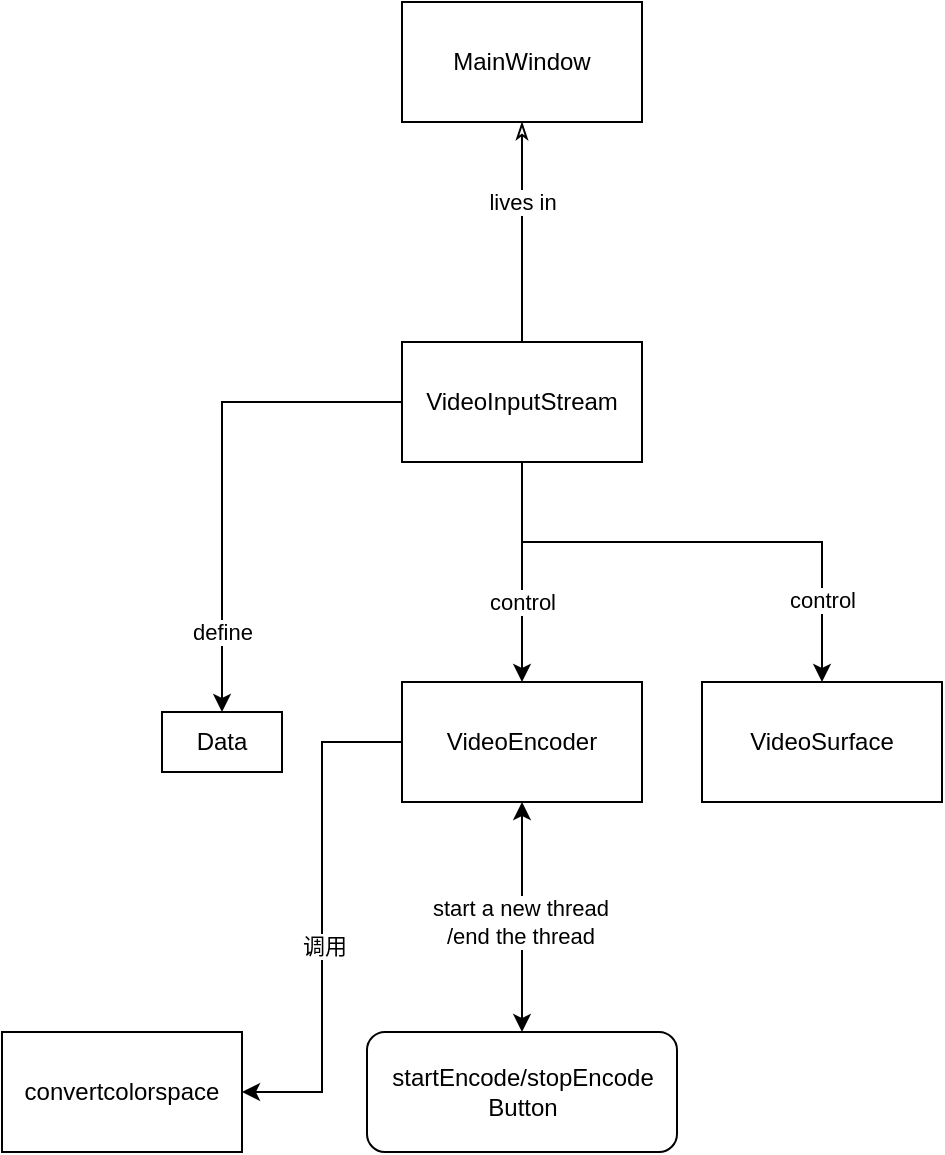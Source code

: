 <mxfile version="13.9.9" type="device"><diagram id="C5RBs43oDa-KdzZeNtuy" name="Page-1"><mxGraphModel dx="1344" dy="303" grid="1" gridSize="10" guides="1" tooltips="1" connect="1" arrows="1" fold="1" page="1" pageScale="1" pageWidth="827" pageHeight="1169" math="0" shadow="0"><root><mxCell id="WIyWlLk6GJQsqaUBKTNV-0"/><mxCell id="WIyWlLk6GJQsqaUBKTNV-1" parent="WIyWlLk6GJQsqaUBKTNV-0"/><mxCell id="BkOIU-IkE54TLCOpJPWB-4" style="edgeStyle=orthogonalEdgeStyle;rounded=0;orthogonalLoop=1;jettySize=auto;html=1;exitX=0.5;exitY=1;exitDx=0;exitDy=0;startArrow=classicThin;startFill=0;endArrow=none;endFill=0;" parent="WIyWlLk6GJQsqaUBKTNV-1" source="BkOIU-IkE54TLCOpJPWB-0" target="BkOIU-IkE54TLCOpJPWB-5" edge="1"><mxGeometry relative="1" as="geometry"><mxPoint x="220" y="200" as="targetPoint"/></mxGeometry></mxCell><mxCell id="BkOIU-IkE54TLCOpJPWB-6" value="lives in" style="edgeLabel;html=1;align=center;verticalAlign=middle;resizable=0;points=[];" parent="BkOIU-IkE54TLCOpJPWB-4" vertex="1" connectable="0"><mxGeometry x="-0.276" relative="1" as="geometry"><mxPoint as="offset"/></mxGeometry></mxCell><mxCell id="BkOIU-IkE54TLCOpJPWB-0" value="MainWindow" style="rounded=0;whiteSpace=wrap;html=1;" parent="WIyWlLk6GJQsqaUBKTNV-1" vertex="1"><mxGeometry x="160" y="70" width="120" height="60" as="geometry"/></mxCell><mxCell id="BkOIU-IkE54TLCOpJPWB-7" style="edgeStyle=orthogonalEdgeStyle;rounded=0;orthogonalLoop=1;jettySize=auto;html=1;startArrow=none;startFill=0;endArrow=classic;endFill=1;" parent="WIyWlLk6GJQsqaUBKTNV-1" source="BkOIU-IkE54TLCOpJPWB-5" target="BkOIU-IkE54TLCOpJPWB-8" edge="1"><mxGeometry relative="1" as="geometry"><mxPoint x="400" y="270" as="targetPoint"/><Array as="points"><mxPoint x="70" y="270"/></Array></mxGeometry></mxCell><mxCell id="BkOIU-IkE54TLCOpJPWB-11" value="define" style="edgeLabel;html=1;align=center;verticalAlign=middle;resizable=0;points=[];" parent="BkOIU-IkE54TLCOpJPWB-7" vertex="1" connectable="0"><mxGeometry x="0.668" relative="1" as="geometry"><mxPoint as="offset"/></mxGeometry></mxCell><mxCell id="BkOIU-IkE54TLCOpJPWB-9" style="edgeStyle=orthogonalEdgeStyle;rounded=0;orthogonalLoop=1;jettySize=auto;html=1;exitX=0.5;exitY=1;exitDx=0;exitDy=0;startArrow=none;startFill=0;endArrow=classic;endFill=1;entryX=0.5;entryY=0;entryDx=0;entryDy=0;" parent="WIyWlLk6GJQsqaUBKTNV-1" source="BkOIU-IkE54TLCOpJPWB-5" target="BkOIU-IkE54TLCOpJPWB-10" edge="1"><mxGeometry relative="1" as="geometry"><mxPoint x="220" y="410" as="targetPoint"/><Array as="points"/></mxGeometry></mxCell><mxCell id="BkOIU-IkE54TLCOpJPWB-12" value="control" style="edgeLabel;html=1;align=center;verticalAlign=middle;resizable=0;points=[];" parent="BkOIU-IkE54TLCOpJPWB-9" vertex="1" connectable="0"><mxGeometry x="0.537" y="-1" relative="1" as="geometry"><mxPoint x="1" y="-14.4" as="offset"/></mxGeometry></mxCell><mxCell id="BkOIU-IkE54TLCOpJPWB-13" style="edgeStyle=orthogonalEdgeStyle;rounded=0;orthogonalLoop=1;jettySize=auto;html=1;startArrow=none;startFill=0;endArrow=classic;endFill=1;entryX=0.5;entryY=0;entryDx=0;entryDy=0;" parent="WIyWlLk6GJQsqaUBKTNV-1" source="BkOIU-IkE54TLCOpJPWB-5" target="BkOIU-IkE54TLCOpJPWB-15" edge="1"><mxGeometry relative="1" as="geometry"><mxPoint x="370" y="410" as="targetPoint"/><Array as="points"><mxPoint x="220" y="340"/><mxPoint x="370" y="340"/></Array></mxGeometry></mxCell><mxCell id="BkOIU-IkE54TLCOpJPWB-14" value="control" style="edgeLabel;html=1;align=center;verticalAlign=middle;resizable=0;points=[];" parent="BkOIU-IkE54TLCOpJPWB-13" vertex="1" connectable="0"><mxGeometry x="0.679" relative="1" as="geometry"><mxPoint as="offset"/></mxGeometry></mxCell><mxCell id="BkOIU-IkE54TLCOpJPWB-5" value="VideoInputStream" style="rounded=0;whiteSpace=wrap;html=1;" parent="WIyWlLk6GJQsqaUBKTNV-1" vertex="1"><mxGeometry x="160" y="240" width="120" height="60" as="geometry"/></mxCell><mxCell id="BkOIU-IkE54TLCOpJPWB-8" value="Data" style="rounded=0;whiteSpace=wrap;html=1;" parent="WIyWlLk6GJQsqaUBKTNV-1" vertex="1"><mxGeometry x="40" y="425" width="60" height="30" as="geometry"/></mxCell><mxCell id="BkOIU-IkE54TLCOpJPWB-10" value="VideoEncoder" style="rounded=0;whiteSpace=wrap;html=1;" parent="WIyWlLk6GJQsqaUBKTNV-1" vertex="1"><mxGeometry x="160" y="410" width="120" height="60" as="geometry"/></mxCell><mxCell id="BkOIU-IkE54TLCOpJPWB-15" value="VideoSurface" style="rounded=0;whiteSpace=wrap;html=1;" parent="WIyWlLk6GJQsqaUBKTNV-1" vertex="1"><mxGeometry x="310" y="410" width="120" height="60" as="geometry"/></mxCell><mxCell id="qjDSAHbBLC7jQQE3BA-i-1" style="edgeStyle=orthogonalEdgeStyle;rounded=0;orthogonalLoop=1;jettySize=auto;html=1;entryX=0.5;entryY=1;entryDx=0;entryDy=0;startArrow=classic;startFill=1;" parent="WIyWlLk6GJQsqaUBKTNV-1" source="qjDSAHbBLC7jQQE3BA-i-0" target="BkOIU-IkE54TLCOpJPWB-10" edge="1"><mxGeometry relative="1" as="geometry"/></mxCell><mxCell id="qjDSAHbBLC7jQQE3BA-i-2" value="start a new thread&lt;br&gt;/end the thread" style="edgeLabel;html=1;align=center;verticalAlign=middle;resizable=0;points=[];" parent="qjDSAHbBLC7jQQE3BA-i-1" vertex="1" connectable="0"><mxGeometry x="0.111" y="1" relative="1" as="geometry"><mxPoint y="8.81" as="offset"/></mxGeometry></mxCell><mxCell id="qjDSAHbBLC7jQQE3BA-i-0" value="startEncode/stopEncode&lt;br&gt;Button" style="rounded=1;whiteSpace=wrap;html=1;" parent="WIyWlLk6GJQsqaUBKTNV-1" vertex="1"><mxGeometry x="142.5" y="585" width="155" height="60" as="geometry"/></mxCell><mxCell id="dtUnmSxJfqrbwuRTjS0E-1" style="edgeStyle=orthogonalEdgeStyle;rounded=0;orthogonalLoop=1;jettySize=auto;html=1;entryX=0;entryY=0.5;entryDx=0;entryDy=0;startArrow=classic;startFill=1;endArrow=none;endFill=0;" edge="1" parent="WIyWlLk6GJQsqaUBKTNV-1" source="dtUnmSxJfqrbwuRTjS0E-0" target="BkOIU-IkE54TLCOpJPWB-10"><mxGeometry relative="1" as="geometry"/></mxCell><mxCell id="dtUnmSxJfqrbwuRTjS0E-2" value="调用" style="edgeLabel;html=1;align=center;verticalAlign=middle;resizable=0;points=[];" vertex="1" connectable="0" parent="dtUnmSxJfqrbwuRTjS0E-1"><mxGeometry x="-0.112" y="-1" relative="1" as="geometry"><mxPoint as="offset"/></mxGeometry></mxCell><mxCell id="dtUnmSxJfqrbwuRTjS0E-0" value="convertcolorspace" style="rounded=0;whiteSpace=wrap;html=1;" vertex="1" parent="WIyWlLk6GJQsqaUBKTNV-1"><mxGeometry x="-40" y="585" width="120" height="60" as="geometry"/></mxCell></root></mxGraphModel></diagram></mxfile>